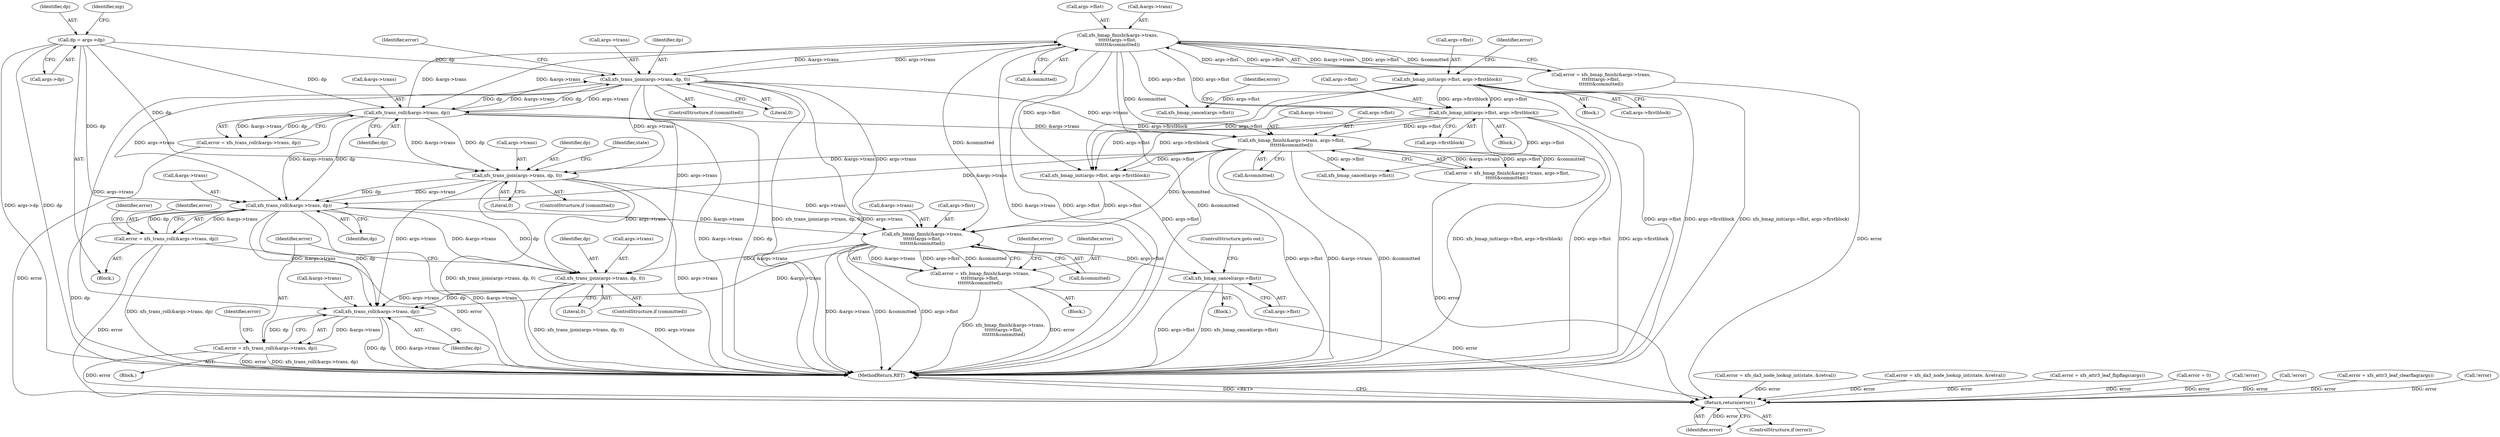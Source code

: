 digraph "0_linux_8275cdd0e7ac550dcce2b3ef6d2fb3b808c1ae59_1@pointer" {
"1000448" [label="(Call,xfs_trans_roll(&args->trans, dp))"];
"1000427" [label="(Call,xfs_trans_ijoin(args->trans, dp, 0))"];
"1000400" [label="(Call,xfs_bmap_finish(&args->trans, args->flist,\n\t\t\t\t\t\t&committed))"];
"1000365" [label="(Call,xfs_trans_ijoin(args->trans, dp, 0))"];
"1000338" [label="(Call,xfs_bmap_finish(&args->trans,\n\t\t\t\t\t\t\targs->flist,\n\t\t\t\t\t\t\t&committed))"];
"1000373" [label="(Call,xfs_trans_roll(&args->trans, dp))"];
"1000136" [label="(Call,dp = args->dp)"];
"1000321" [label="(Call,xfs_bmap_init(args->flist, args->firstblock))"];
"1000383" [label="(Call,xfs_bmap_init(args->flist, args->firstblock))"];
"1000446" [label="(Call,error = xfs_trans_roll(&args->trans, dp))"];
"1000720" [label="(Return,return(error);)"];
"1000649" [label="(Call,xfs_bmap_finish(&args->trans,\n\t\t\t\t\t\t\targs->flist,\n\t\t\t\t\t\t\t&committed))"];
"1000647" [label="(Call,error = xfs_bmap_finish(&args->trans,\n\t\t\t\t\t\t\targs->flist,\n\t\t\t\t\t\t\t&committed))"];
"1000669" [label="(Call,xfs_bmap_cancel(args->flist))"];
"1000676" [label="(Call,xfs_trans_ijoin(args->trans, dp, 0))"];
"1000684" [label="(Call,xfs_trans_roll(&args->trans, dp))"];
"1000682" [label="(Call,error = xfs_trans_roll(&args->trans, dp))"];
"1000365" [label="(Call,xfs_trans_ijoin(args->trans, dp, 0))"];
"1000453" [label="(Identifier,dp)"];
"1000391" [label="(Identifier,error)"];
"1000681" [label="(Literal,0)"];
"1000401" [label="(Call,&args->trans)"];
"1000371" [label="(Call,error = xfs_trans_roll(&args->trans, dp))"];
"1000180" [label="(Call,error = xfs_da3_node_lookup_int(state, &retval))"];
"1000449" [label="(Call,&args->trans)"];
"1000661" [label="(Block,)"];
"1000680" [label="(Identifier,dp)"];
"1000363" [label="(ControlStructure,if (committed))"];
"1000137" [label="(Identifier,dp)"];
"1000684" [label="(Call,xfs_trans_roll(&args->trans, dp))"];
"1000691" [label="(Identifier,error)"];
"1000383" [label="(Call,xfs_bmap_init(args->flist, args->firstblock))"];
"1000577" [label="(Call,error = xfs_da3_node_lookup_int(state, &retval))"];
"1000336" [label="(Call,error = xfs_bmap_finish(&args->trans,\n\t\t\t\t\t\t\targs->flist,\n\t\t\t\t\t\t\t&committed))"];
"1000632" [label="(Call,xfs_bmap_init(args->flist, args->firstblock))"];
"1000479" [label="(Call,error = xfs_attr3_leaf_flipflags(args))"];
"1000683" [label="(Identifier,error)"];
"1000650" [label="(Call,&args->trans)"];
"1000455" [label="(Identifier,error)"];
"1000405" [label="(Call,args->flist)"];
"1000136" [label="(Call,dp = args->dp)"];
"1000478" [label="(Block,)"];
"1000677" [label="(Call,args->trans)"];
"1000432" [label="(Literal,0)"];
"1000428" [label="(Call,args->trans)"];
"1000346" [label="(Call,&committed)"];
"1000322" [label="(Call,args->flist)"];
"1000370" [label="(Literal,0)"];
"1000366" [label="(Call,args->trans)"];
"1000682" [label="(Call,error = xfs_trans_roll(&args->trans, dp))"];
"1000669" [label="(Call,xfs_bmap_cancel(args->flist))"];
"1000674" [label="(ControlStructure,if (committed))"];
"1000329" [label="(Identifier,error)"];
"1000373" [label="(Call,xfs_trans_roll(&args->trans, dp))"];
"1000126" [label="(Block,)"];
"1000710" [label="(Call,error = 0)"];
"1000448" [label="(Call,xfs_trans_roll(&args->trans, dp))"];
"1000446" [label="(Call,error = xfs_trans_roll(&args->trans, dp))"];
"1000644" [label="(Call,!error)"];
"1000142" [label="(Identifier,mp)"];
"1000395" [label="(Call,!error)"];
"1000685" [label="(Call,&args->trans)"];
"1000315" [label="(Block,)"];
"1000425" [label="(ControlStructure,if (committed))"];
"1000325" [label="(Call,args->firstblock)"];
"1000431" [label="(Identifier,dp)"];
"1000387" [label="(Call,args->firstblock)"];
"1000701" [label="(Call,error = xfs_attr3_leaf_clearflag(args))"];
"1000408" [label="(Call,&committed)"];
"1000724" [label="(MethodReturn,RET)"];
"1000400" [label="(Call,xfs_bmap_finish(&args->trans, args->flist,\n\t\t\t\t\t\t&committed))"];
"1000721" [label="(Identifier,error)"];
"1000718" [label="(ControlStructure,if (error))"];
"1000670" [label="(Call,args->flist)"];
"1000660" [label="(Identifier,error)"];
"1000673" [label="(ControlStructure,goto out;)"];
"1000442" [label="(Identifier,state)"];
"1000646" [label="(Block,)"];
"1000689" [label="(Identifier,dp)"];
"1000720" [label="(Return,return(error);)"];
"1000338" [label="(Call,xfs_bmap_finish(&args->trans,\n\t\t\t\t\t\t\targs->flist,\n\t\t\t\t\t\t\t&committed))"];
"1000420" [label="(Call,xfs_bmap_cancel(args->flist))"];
"1000343" [label="(Call,args->flist)"];
"1000648" [label="(Identifier,error)"];
"1000138" [label="(Call,args->dp)"];
"1000654" [label="(Call,args->flist)"];
"1000333" [label="(Call,!error)"];
"1000447" [label="(Identifier,error)"];
"1000369" [label="(Identifier,dp)"];
"1000649" [label="(Call,xfs_bmap_finish(&args->trans,\n\t\t\t\t\t\t\targs->flist,\n\t\t\t\t\t\t\t&committed))"];
"1000657" [label="(Call,&committed)"];
"1000647" [label="(Call,error = xfs_bmap_finish(&args->trans,\n\t\t\t\t\t\t\targs->flist,\n\t\t\t\t\t\t\t&committed))"];
"1000427" [label="(Call,xfs_trans_ijoin(args->trans, dp, 0))"];
"1000398" [label="(Call,error = xfs_bmap_finish(&args->trans, args->flist,\n\t\t\t\t\t\t&committed))"];
"1000306" [label="(Block,)"];
"1000339" [label="(Call,&args->trans)"];
"1000676" [label="(Call,xfs_trans_ijoin(args->trans, dp, 0))"];
"1000378" [label="(Identifier,dp)"];
"1000358" [label="(Call,xfs_bmap_cancel(args->flist))"];
"1000372" [label="(Identifier,error)"];
"1000321" [label="(Call,xfs_bmap_init(args->flist, args->firstblock))"];
"1000384" [label="(Call,args->flist)"];
"1000374" [label="(Call,&args->trans)"];
"1000448" -> "1000446"  [label="AST: "];
"1000448" -> "1000453"  [label="CFG: "];
"1000449" -> "1000448"  [label="AST: "];
"1000453" -> "1000448"  [label="AST: "];
"1000446" -> "1000448"  [label="CFG: "];
"1000448" -> "1000724"  [label="DDG: &args->trans"];
"1000448" -> "1000724"  [label="DDG: dp"];
"1000448" -> "1000446"  [label="DDG: &args->trans"];
"1000448" -> "1000446"  [label="DDG: dp"];
"1000427" -> "1000448"  [label="DDG: args->trans"];
"1000427" -> "1000448"  [label="DDG: dp"];
"1000400" -> "1000448"  [label="DDG: &args->trans"];
"1000365" -> "1000448"  [label="DDG: args->trans"];
"1000373" -> "1000448"  [label="DDG: &args->trans"];
"1000373" -> "1000448"  [label="DDG: dp"];
"1000136" -> "1000448"  [label="DDG: dp"];
"1000448" -> "1000649"  [label="DDG: &args->trans"];
"1000448" -> "1000676"  [label="DDG: &args->trans"];
"1000448" -> "1000676"  [label="DDG: dp"];
"1000448" -> "1000684"  [label="DDG: &args->trans"];
"1000448" -> "1000684"  [label="DDG: dp"];
"1000427" -> "1000425"  [label="AST: "];
"1000427" -> "1000432"  [label="CFG: "];
"1000428" -> "1000427"  [label="AST: "];
"1000431" -> "1000427"  [label="AST: "];
"1000432" -> "1000427"  [label="AST: "];
"1000442" -> "1000427"  [label="CFG: "];
"1000427" -> "1000724"  [label="DDG: args->trans"];
"1000427" -> "1000724"  [label="DDG: xfs_trans_ijoin(args->trans, dp, 0)"];
"1000400" -> "1000427"  [label="DDG: &args->trans"];
"1000365" -> "1000427"  [label="DDG: args->trans"];
"1000373" -> "1000427"  [label="DDG: &args->trans"];
"1000373" -> "1000427"  [label="DDG: dp"];
"1000136" -> "1000427"  [label="DDG: dp"];
"1000427" -> "1000649"  [label="DDG: args->trans"];
"1000427" -> "1000676"  [label="DDG: args->trans"];
"1000427" -> "1000684"  [label="DDG: args->trans"];
"1000400" -> "1000398"  [label="AST: "];
"1000400" -> "1000408"  [label="CFG: "];
"1000401" -> "1000400"  [label="AST: "];
"1000405" -> "1000400"  [label="AST: "];
"1000408" -> "1000400"  [label="AST: "];
"1000398" -> "1000400"  [label="CFG: "];
"1000400" -> "1000724"  [label="DDG: args->flist"];
"1000400" -> "1000724"  [label="DDG: &args->trans"];
"1000400" -> "1000724"  [label="DDG: &committed"];
"1000400" -> "1000398"  [label="DDG: &args->trans"];
"1000400" -> "1000398"  [label="DDG: args->flist"];
"1000400" -> "1000398"  [label="DDG: &committed"];
"1000365" -> "1000400"  [label="DDG: args->trans"];
"1000373" -> "1000400"  [label="DDG: &args->trans"];
"1000383" -> "1000400"  [label="DDG: args->flist"];
"1000338" -> "1000400"  [label="DDG: &committed"];
"1000400" -> "1000420"  [label="DDG: args->flist"];
"1000400" -> "1000632"  [label="DDG: args->flist"];
"1000400" -> "1000649"  [label="DDG: &committed"];
"1000365" -> "1000363"  [label="AST: "];
"1000365" -> "1000370"  [label="CFG: "];
"1000366" -> "1000365"  [label="AST: "];
"1000369" -> "1000365"  [label="AST: "];
"1000370" -> "1000365"  [label="AST: "];
"1000372" -> "1000365"  [label="CFG: "];
"1000365" -> "1000724"  [label="DDG: xfs_trans_ijoin(args->trans, dp, 0)"];
"1000365" -> "1000724"  [label="DDG: args->trans"];
"1000365" -> "1000338"  [label="DDG: args->trans"];
"1000338" -> "1000365"  [label="DDG: &args->trans"];
"1000373" -> "1000365"  [label="DDG: &args->trans"];
"1000373" -> "1000365"  [label="DDG: dp"];
"1000136" -> "1000365"  [label="DDG: dp"];
"1000365" -> "1000373"  [label="DDG: args->trans"];
"1000365" -> "1000373"  [label="DDG: dp"];
"1000365" -> "1000649"  [label="DDG: args->trans"];
"1000365" -> "1000676"  [label="DDG: args->trans"];
"1000365" -> "1000684"  [label="DDG: args->trans"];
"1000338" -> "1000336"  [label="AST: "];
"1000338" -> "1000346"  [label="CFG: "];
"1000339" -> "1000338"  [label="AST: "];
"1000343" -> "1000338"  [label="AST: "];
"1000346" -> "1000338"  [label="AST: "];
"1000336" -> "1000338"  [label="CFG: "];
"1000338" -> "1000724"  [label="DDG: &args->trans"];
"1000338" -> "1000724"  [label="DDG: args->flist"];
"1000338" -> "1000724"  [label="DDG: &committed"];
"1000338" -> "1000321"  [label="DDG: args->flist"];
"1000338" -> "1000336"  [label="DDG: &args->trans"];
"1000338" -> "1000336"  [label="DDG: args->flist"];
"1000338" -> "1000336"  [label="DDG: &committed"];
"1000373" -> "1000338"  [label="DDG: &args->trans"];
"1000321" -> "1000338"  [label="DDG: args->flist"];
"1000338" -> "1000358"  [label="DDG: args->flist"];
"1000338" -> "1000373"  [label="DDG: &args->trans"];
"1000338" -> "1000383"  [label="DDG: args->flist"];
"1000338" -> "1000632"  [label="DDG: args->flist"];
"1000338" -> "1000649"  [label="DDG: &committed"];
"1000373" -> "1000371"  [label="AST: "];
"1000373" -> "1000378"  [label="CFG: "];
"1000374" -> "1000373"  [label="AST: "];
"1000378" -> "1000373"  [label="AST: "];
"1000371" -> "1000373"  [label="CFG: "];
"1000373" -> "1000724"  [label="DDG: dp"];
"1000373" -> "1000724"  [label="DDG: &args->trans"];
"1000373" -> "1000371"  [label="DDG: &args->trans"];
"1000373" -> "1000371"  [label="DDG: dp"];
"1000136" -> "1000373"  [label="DDG: dp"];
"1000136" -> "1000126"  [label="AST: "];
"1000136" -> "1000138"  [label="CFG: "];
"1000137" -> "1000136"  [label="AST: "];
"1000138" -> "1000136"  [label="AST: "];
"1000142" -> "1000136"  [label="CFG: "];
"1000136" -> "1000724"  [label="DDG: args->dp"];
"1000136" -> "1000724"  [label="DDG: dp"];
"1000321" -> "1000315"  [label="AST: "];
"1000321" -> "1000325"  [label="CFG: "];
"1000322" -> "1000321"  [label="AST: "];
"1000325" -> "1000321"  [label="AST: "];
"1000329" -> "1000321"  [label="CFG: "];
"1000321" -> "1000724"  [label="DDG: args->flist"];
"1000321" -> "1000724"  [label="DDG: args->firstblock"];
"1000321" -> "1000724"  [label="DDG: xfs_bmap_init(args->flist, args->firstblock)"];
"1000321" -> "1000358"  [label="DDG: args->flist"];
"1000321" -> "1000383"  [label="DDG: args->flist"];
"1000321" -> "1000383"  [label="DDG: args->firstblock"];
"1000321" -> "1000632"  [label="DDG: args->flist"];
"1000321" -> "1000632"  [label="DDG: args->firstblock"];
"1000383" -> "1000306"  [label="AST: "];
"1000383" -> "1000387"  [label="CFG: "];
"1000384" -> "1000383"  [label="AST: "];
"1000387" -> "1000383"  [label="AST: "];
"1000391" -> "1000383"  [label="CFG: "];
"1000383" -> "1000724"  [label="DDG: xfs_bmap_init(args->flist, args->firstblock)"];
"1000383" -> "1000724"  [label="DDG: args->flist"];
"1000383" -> "1000724"  [label="DDG: args->firstblock"];
"1000383" -> "1000420"  [label="DDG: args->flist"];
"1000383" -> "1000632"  [label="DDG: args->flist"];
"1000383" -> "1000632"  [label="DDG: args->firstblock"];
"1000446" -> "1000126"  [label="AST: "];
"1000447" -> "1000446"  [label="AST: "];
"1000455" -> "1000446"  [label="CFG: "];
"1000446" -> "1000724"  [label="DDG: error"];
"1000446" -> "1000724"  [label="DDG: xfs_trans_roll(&args->trans, dp)"];
"1000446" -> "1000720"  [label="DDG: error"];
"1000720" -> "1000718"  [label="AST: "];
"1000720" -> "1000721"  [label="CFG: "];
"1000721" -> "1000720"  [label="AST: "];
"1000724" -> "1000720"  [label="CFG: "];
"1000720" -> "1000724"  [label="DDG: <RET>"];
"1000721" -> "1000720"  [label="DDG: error"];
"1000395" -> "1000720"  [label="DDG: error"];
"1000333" -> "1000720"  [label="DDG: error"];
"1000710" -> "1000720"  [label="DDG: error"];
"1000682" -> "1000720"  [label="DDG: error"];
"1000701" -> "1000720"  [label="DDG: error"];
"1000644" -> "1000720"  [label="DDG: error"];
"1000371" -> "1000720"  [label="DDG: error"];
"1000336" -> "1000720"  [label="DDG: error"];
"1000398" -> "1000720"  [label="DDG: error"];
"1000180" -> "1000720"  [label="DDG: error"];
"1000647" -> "1000720"  [label="DDG: error"];
"1000577" -> "1000720"  [label="DDG: error"];
"1000479" -> "1000720"  [label="DDG: error"];
"1000649" -> "1000647"  [label="AST: "];
"1000649" -> "1000657"  [label="CFG: "];
"1000650" -> "1000649"  [label="AST: "];
"1000654" -> "1000649"  [label="AST: "];
"1000657" -> "1000649"  [label="AST: "];
"1000647" -> "1000649"  [label="CFG: "];
"1000649" -> "1000724"  [label="DDG: &args->trans"];
"1000649" -> "1000724"  [label="DDG: &committed"];
"1000649" -> "1000724"  [label="DDG: args->flist"];
"1000649" -> "1000647"  [label="DDG: &args->trans"];
"1000649" -> "1000647"  [label="DDG: args->flist"];
"1000649" -> "1000647"  [label="DDG: &committed"];
"1000632" -> "1000649"  [label="DDG: args->flist"];
"1000649" -> "1000669"  [label="DDG: args->flist"];
"1000649" -> "1000676"  [label="DDG: &args->trans"];
"1000649" -> "1000684"  [label="DDG: &args->trans"];
"1000647" -> "1000646"  [label="AST: "];
"1000648" -> "1000647"  [label="AST: "];
"1000660" -> "1000647"  [label="CFG: "];
"1000647" -> "1000724"  [label="DDG: error"];
"1000647" -> "1000724"  [label="DDG: xfs_bmap_finish(&args->trans,\n\t\t\t\t\t\t\targs->flist,\n\t\t\t\t\t\t\t&committed)"];
"1000669" -> "1000661"  [label="AST: "];
"1000669" -> "1000670"  [label="CFG: "];
"1000670" -> "1000669"  [label="AST: "];
"1000673" -> "1000669"  [label="CFG: "];
"1000669" -> "1000724"  [label="DDG: args->flist"];
"1000669" -> "1000724"  [label="DDG: xfs_bmap_cancel(args->flist)"];
"1000632" -> "1000669"  [label="DDG: args->flist"];
"1000676" -> "1000674"  [label="AST: "];
"1000676" -> "1000681"  [label="CFG: "];
"1000677" -> "1000676"  [label="AST: "];
"1000680" -> "1000676"  [label="AST: "];
"1000681" -> "1000676"  [label="AST: "];
"1000683" -> "1000676"  [label="CFG: "];
"1000676" -> "1000724"  [label="DDG: xfs_trans_ijoin(args->trans, dp, 0)"];
"1000676" -> "1000724"  [label="DDG: args->trans"];
"1000676" -> "1000684"  [label="DDG: args->trans"];
"1000676" -> "1000684"  [label="DDG: dp"];
"1000684" -> "1000682"  [label="AST: "];
"1000684" -> "1000689"  [label="CFG: "];
"1000685" -> "1000684"  [label="AST: "];
"1000689" -> "1000684"  [label="AST: "];
"1000682" -> "1000684"  [label="CFG: "];
"1000684" -> "1000724"  [label="DDG: dp"];
"1000684" -> "1000724"  [label="DDG: &args->trans"];
"1000684" -> "1000682"  [label="DDG: &args->trans"];
"1000684" -> "1000682"  [label="DDG: dp"];
"1000682" -> "1000478"  [label="AST: "];
"1000683" -> "1000682"  [label="AST: "];
"1000691" -> "1000682"  [label="CFG: "];
"1000682" -> "1000724"  [label="DDG: xfs_trans_roll(&args->trans, dp)"];
"1000682" -> "1000724"  [label="DDG: error"];
}
